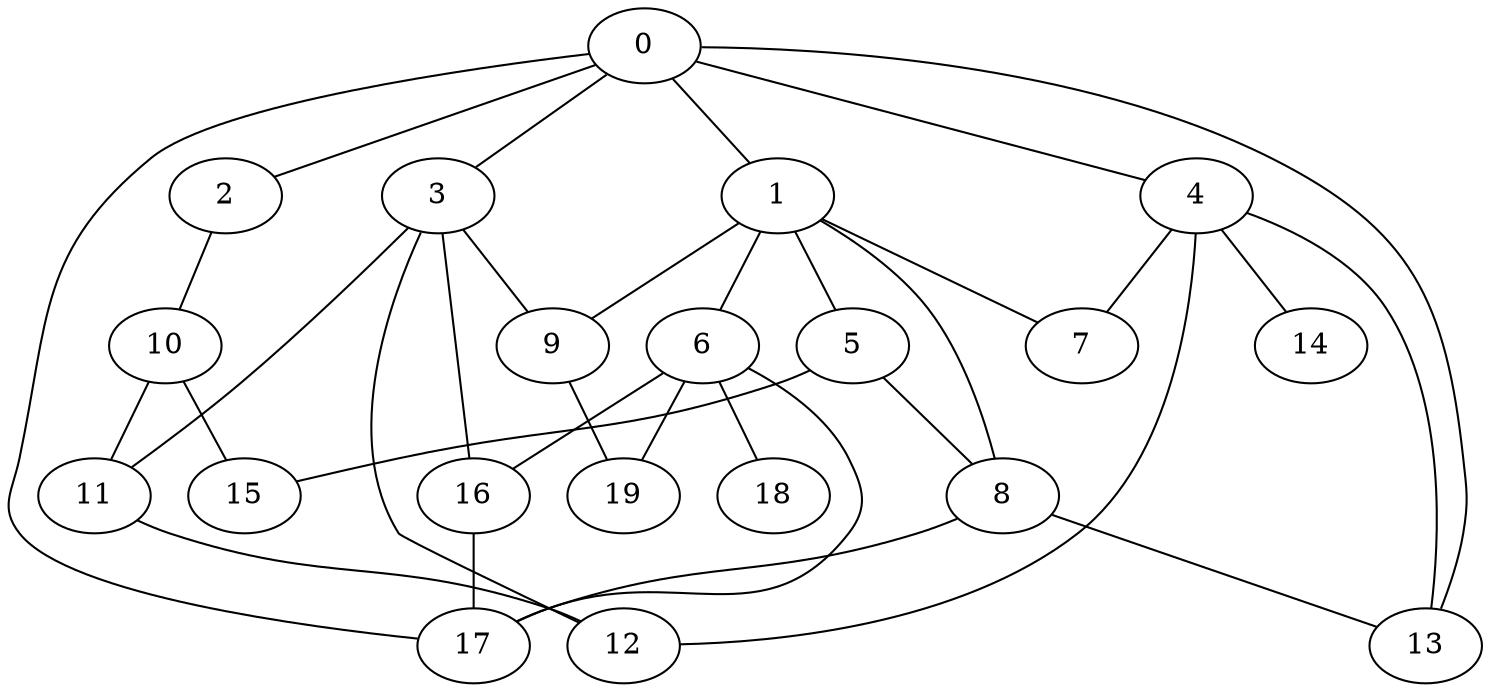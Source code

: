 graph graphname {0--1
0--2
0--3
0--4
0--13
0--17
1--5
1--6
1--7
1--8
1--9
2--10
3--9
3--11
3--12
3--16
4--7
4--12
4--13
4--14
5--8
5--15
6--16
6--17
6--18
6--19
8--13
8--17
9--19
10--11
10--15
11--12
16--17
}
